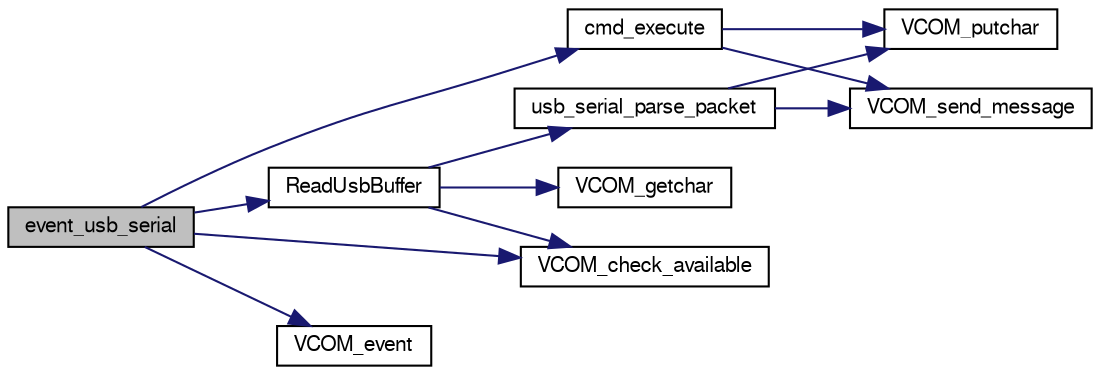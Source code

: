 digraph "event_usb_serial"
{
  edge [fontname="FreeSans",fontsize="10",labelfontname="FreeSans",labelfontsize="10"];
  node [fontname="FreeSans",fontsize="10",shape=record];
  rankdir="LR";
  Node1 [label="event_usb_serial",height=0.2,width=0.4,color="black", fillcolor="grey75", style="filled", fontcolor="black"];
  Node1 -> Node2 [color="midnightblue",fontsize="10",style="solid",fontname="FreeSans"];
  Node2 [label="cmd_execute",height=0.2,width=0.4,color="black", fillcolor="white", style="filled",URL="$usb__serial__stm32__example1_8c.html#a4c05230e98a20fb7a4fdd8ad8e5c528a",tooltip="Execute command from user use strncmp. "];
  Node2 -> Node3 [color="midnightblue",fontsize="10",style="solid",fontname="FreeSans"];
  Node3 [label="VCOM_putchar",height=0.2,width=0.4,color="black", fillcolor="white", style="filled",URL="$lpc21_2usb__ser__hw_8c.html#a19a213d00cf249a4d4d60dbf1a9907d3",tooltip="Writes one character to VCOM port. "];
  Node2 -> Node4 [color="midnightblue",fontsize="10",style="solid",fontname="FreeSans"];
  Node4 [label="VCOM_send_message",height=0.2,width=0.4,color="black", fillcolor="white", style="filled",URL="$lpc21_2usb__ser__hw_8c.html#aad17c325b3e7623c13d24b25fc42fe3b"];
  Node1 -> Node5 [color="midnightblue",fontsize="10",style="solid",fontname="FreeSans"];
  Node5 [label="ReadUsbBuffer",height=0.2,width=0.4,color="black", fillcolor="white", style="filled",URL="$usb__serial__stm32__example1_8c.html#a37712c8618bb3ae74339fb687cddd9e5",tooltip="Helper function. "];
  Node5 -> Node6 [color="midnightblue",fontsize="10",style="solid",fontname="FreeSans"];
  Node6 [label="VCOM_check_available",height=0.2,width=0.4,color="black", fillcolor="white", style="filled",URL="$lpc21_2usb__ser__hw_8c.html#a4cfafe558a6e594ce0638634e7cec7db",tooltip="Checks if data available in VCOM buffer. "];
  Node5 -> Node7 [color="midnightblue",fontsize="10",style="solid",fontname="FreeSans"];
  Node7 [label="usb_serial_parse_packet",height=0.2,width=0.4,color="black", fillcolor="white", style="filled",URL="$usb__serial__stm32__example1_8c.html#a4a15762007447868777bd94670fd6493",tooltip="Parse data from buffer Note that the function receives int, not char Because we want to be able to ca..."];
  Node7 -> Node3 [color="midnightblue",fontsize="10",style="solid",fontname="FreeSans"];
  Node7 -> Node4 [color="midnightblue",fontsize="10",style="solid",fontname="FreeSans"];
  Node5 -> Node8 [color="midnightblue",fontsize="10",style="solid",fontname="FreeSans"];
  Node8 [label="VCOM_getchar",height=0.2,width=0.4,color="black", fillcolor="white", style="filled",URL="$lpc21_2usb__ser__hw_8c.html#a184633f63ad351d8e70857d9e5ba4a3e",tooltip="Reads one character from VCOM port. "];
  Node1 -> Node6 [color="midnightblue",fontsize="10",style="solid",fontname="FreeSans"];
  Node1 -> Node9 [color="midnightblue",fontsize="10",style="solid",fontname="FreeSans"];
  Node9 [label="VCOM_event",height=0.2,width=0.4,color="black", fillcolor="white", style="filled",URL="$lpc21_2usb__ser__hw_8c.html#a15c895e4456578b3ca2818c1e17c832a"];
}
